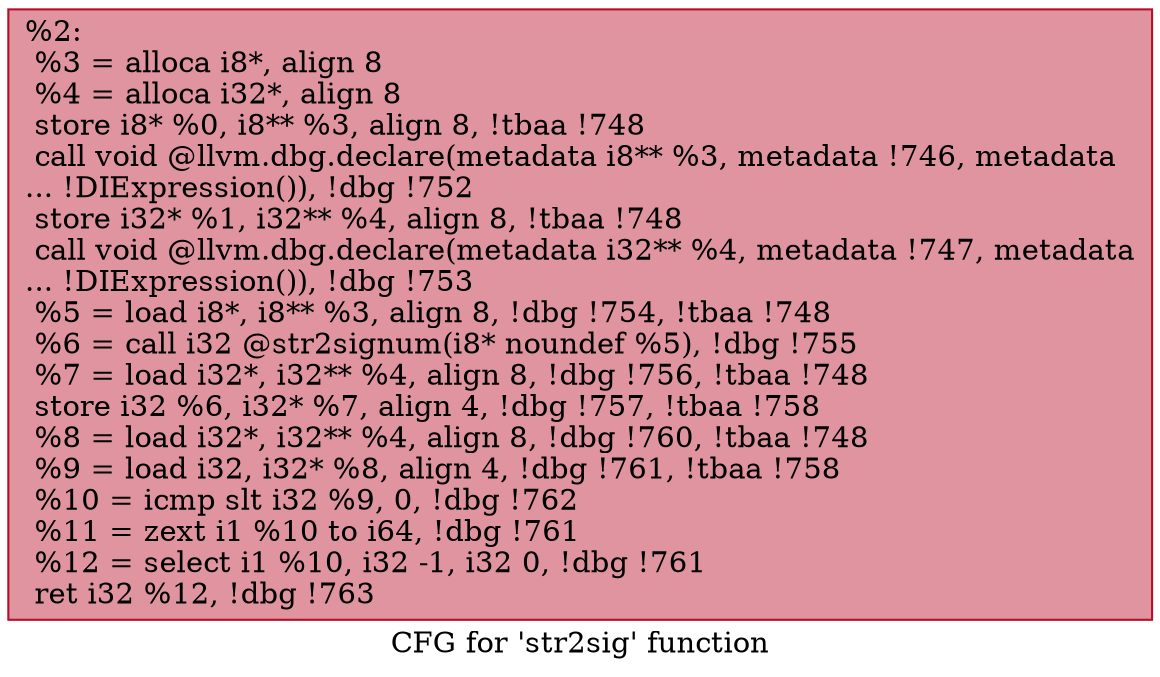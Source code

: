 digraph "CFG for 'str2sig' function" {
	label="CFG for 'str2sig' function";

	Node0xa043b0 [shape=record,color="#b70d28ff", style=filled, fillcolor="#b70d2870",label="{%2:\l  %3 = alloca i8*, align 8\l  %4 = alloca i32*, align 8\l  store i8* %0, i8** %3, align 8, !tbaa !748\l  call void @llvm.dbg.declare(metadata i8** %3, metadata !746, metadata\l... !DIExpression()), !dbg !752\l  store i32* %1, i32** %4, align 8, !tbaa !748\l  call void @llvm.dbg.declare(metadata i32** %4, metadata !747, metadata\l... !DIExpression()), !dbg !753\l  %5 = load i8*, i8** %3, align 8, !dbg !754, !tbaa !748\l  %6 = call i32 @str2signum(i8* noundef %5), !dbg !755\l  %7 = load i32*, i32** %4, align 8, !dbg !756, !tbaa !748\l  store i32 %6, i32* %7, align 4, !dbg !757, !tbaa !758\l  %8 = load i32*, i32** %4, align 8, !dbg !760, !tbaa !748\l  %9 = load i32, i32* %8, align 4, !dbg !761, !tbaa !758\l  %10 = icmp slt i32 %9, 0, !dbg !762\l  %11 = zext i1 %10 to i64, !dbg !761\l  %12 = select i1 %10, i32 -1, i32 0, !dbg !761\l  ret i32 %12, !dbg !763\l}"];
}
